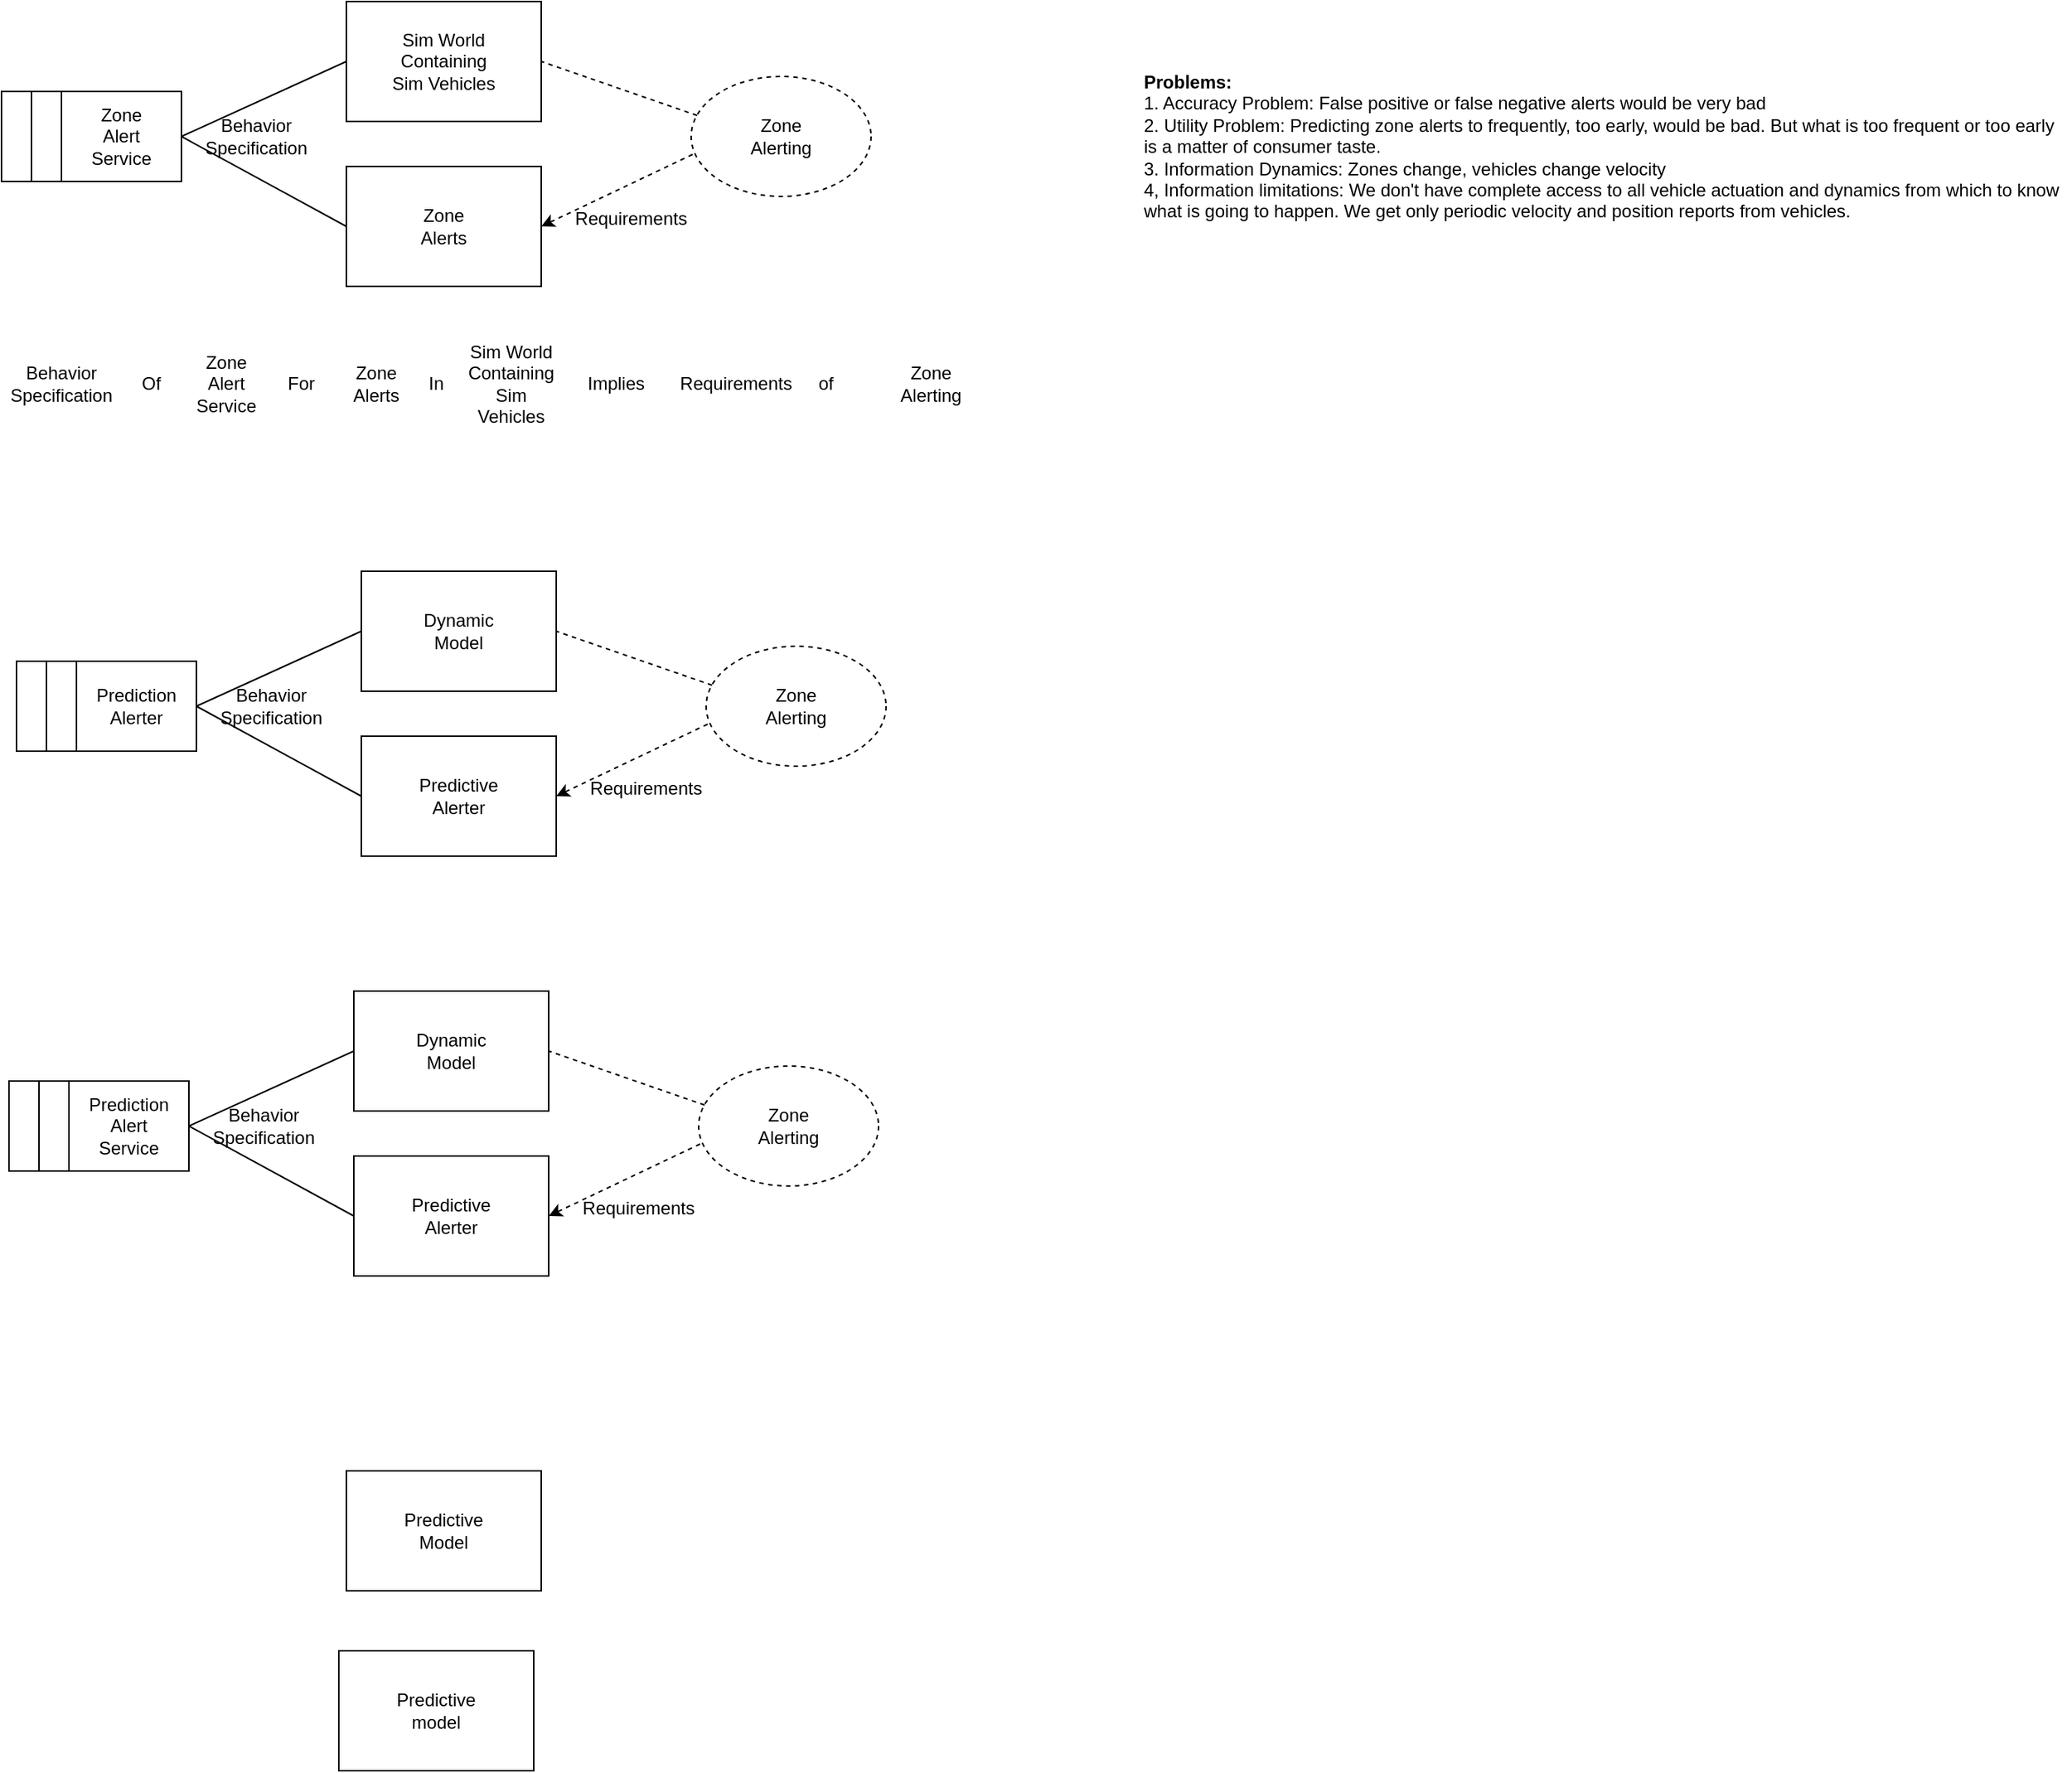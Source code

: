 <mxfile version="22.1.2" type="device">
  <diagram name="Page-1" id="aPRXKrDRDOp3xn6O6HWR">
    <mxGraphModel dx="1402" dy="1275" grid="1" gridSize="10" guides="1" tooltips="1" connect="1" arrows="1" fold="1" page="1" pageScale="1" pageWidth="600" pageHeight="900" math="0" shadow="0">
      <root>
        <mxCell id="0" />
        <mxCell id="1" parent="0" />
        <mxCell id="didD4X-IsoMtyqeyD2OK-7" style="rounded=0;orthogonalLoop=1;jettySize=auto;html=1;exitX=0;exitY=0.5;exitDx=0;exitDy=0;entryX=1;entryY=0.5;entryDx=0;entryDy=0;endArrow=none;endFill=0;" edge="1" parent="1" source="didD4X-IsoMtyqeyD2OK-1" target="didD4X-IsoMtyqeyD2OK-3">
          <mxGeometry relative="1" as="geometry" />
        </mxCell>
        <mxCell id="didD4X-IsoMtyqeyD2OK-1" value="Sim World&lt;br&gt;Containing&lt;br&gt;Sim Vehicles" style="rounded=0;whiteSpace=wrap;html=1;" vertex="1" parent="1">
          <mxGeometry x="240" y="50" width="130" height="80" as="geometry" />
        </mxCell>
        <mxCell id="didD4X-IsoMtyqeyD2OK-6" style="rounded=0;orthogonalLoop=1;jettySize=auto;html=1;exitX=0.008;exitY=0.65;exitDx=0;exitDy=0;entryX=1;entryY=0.5;entryDx=0;entryDy=0;dashed=1;exitPerimeter=0;" edge="1" parent="1" source="didD4X-IsoMtyqeyD2OK-2" target="didD4X-IsoMtyqeyD2OK-21">
          <mxGeometry relative="1" as="geometry" />
        </mxCell>
        <mxCell id="didD4X-IsoMtyqeyD2OK-2" value="Zone&lt;br&gt;Alerting" style="ellipse;whiteSpace=wrap;html=1;dashed=1;" vertex="1" parent="1">
          <mxGeometry x="470" y="100" width="120" height="80" as="geometry" />
        </mxCell>
        <mxCell id="didD4X-IsoMtyqeyD2OK-3" value="Zone&lt;br&gt;Alert&lt;br&gt;Service" style="rounded=0;whiteSpace=wrap;html=1;" vertex="1" parent="1">
          <mxGeometry x="50" y="110" width="80" height="60" as="geometry" />
        </mxCell>
        <mxCell id="didD4X-IsoMtyqeyD2OK-4" value="" style="rounded=0;whiteSpace=wrap;html=1;" vertex="1" parent="1">
          <mxGeometry x="30" y="110" width="20" height="60" as="geometry" />
        </mxCell>
        <mxCell id="didD4X-IsoMtyqeyD2OK-5" value="" style="rounded=0;whiteSpace=wrap;html=1;" vertex="1" parent="1">
          <mxGeometry x="10" y="110" width="20" height="60" as="geometry" />
        </mxCell>
        <mxCell id="didD4X-IsoMtyqeyD2OK-8" value="Requirements" style="text;html=1;strokeColor=none;fillColor=none;align=center;verticalAlign=middle;whiteSpace=wrap;rounded=0;" vertex="1" parent="1">
          <mxGeometry x="400" y="180" width="60" height="30" as="geometry" />
        </mxCell>
        <mxCell id="didD4X-IsoMtyqeyD2OK-9" value="Behavior&lt;br&gt;Specification" style="text;html=1;strokeColor=none;fillColor=none;align=center;verticalAlign=middle;whiteSpace=wrap;rounded=0;" vertex="1" parent="1">
          <mxGeometry x="150" y="125" width="60" height="30" as="geometry" />
        </mxCell>
        <mxCell id="didD4X-IsoMtyqeyD2OK-10" value="Behavior&lt;br&gt;Specification" style="text;html=1;strokeColor=none;fillColor=none;align=center;verticalAlign=middle;whiteSpace=wrap;rounded=0;" vertex="1" parent="1">
          <mxGeometry x="20" y="290" width="60" height="30" as="geometry" />
        </mxCell>
        <mxCell id="didD4X-IsoMtyqeyD2OK-11" value="Sim World&lt;br&gt;Containing Sim Vehicles" style="text;html=1;strokeColor=none;fillColor=none;align=center;verticalAlign=middle;whiteSpace=wrap;rounded=0;" vertex="1" parent="1">
          <mxGeometry x="320" y="290" width="60" height="30" as="geometry" />
        </mxCell>
        <mxCell id="didD4X-IsoMtyqeyD2OK-12" value="Implies" style="text;html=1;strokeColor=none;fillColor=none;align=center;verticalAlign=middle;whiteSpace=wrap;rounded=0;" vertex="1" parent="1">
          <mxGeometry x="390" y="290" width="60" height="30" as="geometry" />
        </mxCell>
        <mxCell id="didD4X-IsoMtyqeyD2OK-13" value="Requirements" style="text;html=1;strokeColor=none;fillColor=none;align=center;verticalAlign=middle;whiteSpace=wrap;rounded=0;" vertex="1" parent="1">
          <mxGeometry x="470" y="290" width="60" height="30" as="geometry" />
        </mxCell>
        <mxCell id="didD4X-IsoMtyqeyD2OK-14" value="In" style="text;html=1;strokeColor=none;fillColor=none;align=center;verticalAlign=middle;whiteSpace=wrap;rounded=0;" vertex="1" parent="1">
          <mxGeometry x="270" y="290" width="60" height="30" as="geometry" />
        </mxCell>
        <mxCell id="didD4X-IsoMtyqeyD2OK-15" value="of" style="text;html=1;strokeColor=none;fillColor=none;align=center;verticalAlign=middle;whiteSpace=wrap;rounded=0;" vertex="1" parent="1">
          <mxGeometry x="530" y="290" width="60" height="30" as="geometry" />
        </mxCell>
        <mxCell id="didD4X-IsoMtyqeyD2OK-16" value="Zone&lt;br&gt;Alerting" style="text;html=1;strokeColor=none;fillColor=none;align=center;verticalAlign=middle;whiteSpace=wrap;rounded=0;" vertex="1" parent="1">
          <mxGeometry x="600" y="290" width="60" height="30" as="geometry" />
        </mxCell>
        <mxCell id="didD4X-IsoMtyqeyD2OK-17" value="Of" style="text;html=1;strokeColor=none;fillColor=none;align=center;verticalAlign=middle;whiteSpace=wrap;rounded=0;" vertex="1" parent="1">
          <mxGeometry x="80" y="290" width="60" height="30" as="geometry" />
        </mxCell>
        <mxCell id="didD4X-IsoMtyqeyD2OK-18" value="Zone&lt;br&gt;Alert&lt;br&gt;Service" style="text;html=1;strokeColor=none;fillColor=none;align=center;verticalAlign=middle;whiteSpace=wrap;rounded=0;" vertex="1" parent="1">
          <mxGeometry x="130" y="290" width="60" height="30" as="geometry" />
        </mxCell>
        <mxCell id="didD4X-IsoMtyqeyD2OK-21" value="Zone&lt;br&gt;Alerts" style="rounded=0;whiteSpace=wrap;html=1;" vertex="1" parent="1">
          <mxGeometry x="240" y="160" width="130" height="80" as="geometry" />
        </mxCell>
        <mxCell id="didD4X-IsoMtyqeyD2OK-22" style="rounded=0;orthogonalLoop=1;jettySize=auto;html=1;exitX=0.033;exitY=0.325;exitDx=0;exitDy=0;dashed=1;endArrow=none;endFill=0;entryX=1;entryY=0.5;entryDx=0;entryDy=0;exitPerimeter=0;" edge="1" parent="1" source="didD4X-IsoMtyqeyD2OK-2" target="didD4X-IsoMtyqeyD2OK-1">
          <mxGeometry relative="1" as="geometry">
            <mxPoint x="481" y="112" as="sourcePoint" />
            <mxPoint x="380" y="210" as="targetPoint" />
          </mxGeometry>
        </mxCell>
        <mxCell id="didD4X-IsoMtyqeyD2OK-23" style="rounded=0;orthogonalLoop=1;jettySize=auto;html=1;exitX=0;exitY=0.5;exitDx=0;exitDy=0;entryX=1;entryY=0.5;entryDx=0;entryDy=0;endArrow=none;endFill=0;" edge="1" parent="1" source="didD4X-IsoMtyqeyD2OK-21" target="didD4X-IsoMtyqeyD2OK-3">
          <mxGeometry relative="1" as="geometry">
            <mxPoint x="250" y="100" as="sourcePoint" />
            <mxPoint x="140" y="100" as="targetPoint" />
          </mxGeometry>
        </mxCell>
        <mxCell id="didD4X-IsoMtyqeyD2OK-24" value="For" style="text;html=1;strokeColor=none;fillColor=none;align=center;verticalAlign=middle;whiteSpace=wrap;rounded=0;" vertex="1" parent="1">
          <mxGeometry x="180" y="290" width="60" height="30" as="geometry" />
        </mxCell>
        <mxCell id="didD4X-IsoMtyqeyD2OK-25" value="Zone&lt;br&gt;Alerts" style="text;html=1;strokeColor=none;fillColor=none;align=center;verticalAlign=middle;whiteSpace=wrap;rounded=0;" vertex="1" parent="1">
          <mxGeometry x="230" y="290" width="60" height="30" as="geometry" />
        </mxCell>
        <mxCell id="didD4X-IsoMtyqeyD2OK-26" value="&lt;b&gt;Problems:&lt;/b&gt;&lt;br&gt;1. Accuracy Problem: False positive or false negative alerts would be very bad&lt;br&gt;2. Utility Problem: Predicting zone alerts to frequently, too early, would be bad. But what is too frequent or too early is a matter of consumer taste.&lt;br&gt;3. Information Dynamics: Zones change, vehicles change velocity&lt;br&gt;4, Information limitations: We don&#39;t have complete access to all vehicle actuation and dynamics from which to know what is going to happen. We get only periodic velocity and position reports from vehicles.&lt;br&gt;" style="text;html=1;strokeColor=none;fillColor=none;align=left;verticalAlign=top;whiteSpace=wrap;rounded=0;" vertex="1" parent="1">
          <mxGeometry x="770" y="90" width="620" height="140" as="geometry" />
        </mxCell>
        <mxCell id="didD4X-IsoMtyqeyD2OK-27" style="rounded=0;orthogonalLoop=1;jettySize=auto;html=1;exitX=0;exitY=0.5;exitDx=0;exitDy=0;entryX=1;entryY=0.5;entryDx=0;entryDy=0;endArrow=none;endFill=0;" edge="1" parent="1" source="didD4X-IsoMtyqeyD2OK-28" target="didD4X-IsoMtyqeyD2OK-31">
          <mxGeometry relative="1" as="geometry" />
        </mxCell>
        <mxCell id="didD4X-IsoMtyqeyD2OK-28" value="Dynamic&lt;br&gt;Model" style="rounded=0;whiteSpace=wrap;html=1;" vertex="1" parent="1">
          <mxGeometry x="250" y="430" width="130" height="80" as="geometry" />
        </mxCell>
        <mxCell id="didD4X-IsoMtyqeyD2OK-29" style="rounded=0;orthogonalLoop=1;jettySize=auto;html=1;exitX=0.008;exitY=0.65;exitDx=0;exitDy=0;entryX=1;entryY=0.5;entryDx=0;entryDy=0;dashed=1;exitPerimeter=0;" edge="1" parent="1" source="didD4X-IsoMtyqeyD2OK-30" target="didD4X-IsoMtyqeyD2OK-36">
          <mxGeometry relative="1" as="geometry" />
        </mxCell>
        <mxCell id="didD4X-IsoMtyqeyD2OK-30" value="Zone&lt;br&gt;Alerting" style="ellipse;whiteSpace=wrap;html=1;dashed=1;" vertex="1" parent="1">
          <mxGeometry x="480" y="480" width="120" height="80" as="geometry" />
        </mxCell>
        <mxCell id="didD4X-IsoMtyqeyD2OK-31" value="Prediction&lt;br&gt;Alerter" style="rounded=0;whiteSpace=wrap;html=1;" vertex="1" parent="1">
          <mxGeometry x="60" y="490" width="80" height="60" as="geometry" />
        </mxCell>
        <mxCell id="didD4X-IsoMtyqeyD2OK-32" value="" style="rounded=0;whiteSpace=wrap;html=1;" vertex="1" parent="1">
          <mxGeometry x="40" y="490" width="20" height="60" as="geometry" />
        </mxCell>
        <mxCell id="didD4X-IsoMtyqeyD2OK-33" value="" style="rounded=0;whiteSpace=wrap;html=1;" vertex="1" parent="1">
          <mxGeometry x="20" y="490" width="20" height="60" as="geometry" />
        </mxCell>
        <mxCell id="didD4X-IsoMtyqeyD2OK-34" value="Requirements" style="text;html=1;strokeColor=none;fillColor=none;align=center;verticalAlign=middle;whiteSpace=wrap;rounded=0;" vertex="1" parent="1">
          <mxGeometry x="410" y="560" width="60" height="30" as="geometry" />
        </mxCell>
        <mxCell id="didD4X-IsoMtyqeyD2OK-35" value="Behavior&lt;br&gt;Specification" style="text;html=1;strokeColor=none;fillColor=none;align=center;verticalAlign=middle;whiteSpace=wrap;rounded=0;" vertex="1" parent="1">
          <mxGeometry x="160" y="505" width="60" height="30" as="geometry" />
        </mxCell>
        <mxCell id="didD4X-IsoMtyqeyD2OK-36" value="Predictive&lt;br&gt;Alerter" style="rounded=0;whiteSpace=wrap;html=1;" vertex="1" parent="1">
          <mxGeometry x="250" y="540" width="130" height="80" as="geometry" />
        </mxCell>
        <mxCell id="didD4X-IsoMtyqeyD2OK-37" style="rounded=0;orthogonalLoop=1;jettySize=auto;html=1;exitX=0.033;exitY=0.325;exitDx=0;exitDy=0;dashed=1;endArrow=none;endFill=0;entryX=1;entryY=0.5;entryDx=0;entryDy=0;exitPerimeter=0;" edge="1" parent="1" source="didD4X-IsoMtyqeyD2OK-30" target="didD4X-IsoMtyqeyD2OK-28">
          <mxGeometry relative="1" as="geometry">
            <mxPoint x="491" y="492" as="sourcePoint" />
            <mxPoint x="390" y="590" as="targetPoint" />
          </mxGeometry>
        </mxCell>
        <mxCell id="didD4X-IsoMtyqeyD2OK-38" style="rounded=0;orthogonalLoop=1;jettySize=auto;html=1;exitX=0;exitY=0.5;exitDx=0;exitDy=0;entryX=1;entryY=0.5;entryDx=0;entryDy=0;endArrow=none;endFill=0;" edge="1" parent="1" source="didD4X-IsoMtyqeyD2OK-36" target="didD4X-IsoMtyqeyD2OK-31">
          <mxGeometry relative="1" as="geometry">
            <mxPoint x="260" y="480" as="sourcePoint" />
            <mxPoint x="150" y="480" as="targetPoint" />
          </mxGeometry>
        </mxCell>
        <mxCell id="didD4X-IsoMtyqeyD2OK-41" style="rounded=0;orthogonalLoop=1;jettySize=auto;html=1;exitX=0;exitY=0.5;exitDx=0;exitDy=0;entryX=1;entryY=0.5;entryDx=0;entryDy=0;endArrow=none;endFill=0;" edge="1" parent="1" source="didD4X-IsoMtyqeyD2OK-42" target="didD4X-IsoMtyqeyD2OK-45">
          <mxGeometry relative="1" as="geometry" />
        </mxCell>
        <mxCell id="didD4X-IsoMtyqeyD2OK-42" value="Dynamic&lt;br&gt;Model" style="rounded=0;whiteSpace=wrap;html=1;" vertex="1" parent="1">
          <mxGeometry x="245" y="710" width="130" height="80" as="geometry" />
        </mxCell>
        <mxCell id="didD4X-IsoMtyqeyD2OK-43" style="rounded=0;orthogonalLoop=1;jettySize=auto;html=1;exitX=0.008;exitY=0.65;exitDx=0;exitDy=0;entryX=1;entryY=0.5;entryDx=0;entryDy=0;dashed=1;exitPerimeter=0;" edge="1" parent="1" source="didD4X-IsoMtyqeyD2OK-44" target="didD4X-IsoMtyqeyD2OK-50">
          <mxGeometry relative="1" as="geometry" />
        </mxCell>
        <mxCell id="didD4X-IsoMtyqeyD2OK-44" value="Zone&lt;br&gt;Alerting" style="ellipse;whiteSpace=wrap;html=1;dashed=1;" vertex="1" parent="1">
          <mxGeometry x="475" y="760" width="120" height="80" as="geometry" />
        </mxCell>
        <mxCell id="didD4X-IsoMtyqeyD2OK-45" value="Prediction&lt;br&gt;Alert&lt;br&gt;Service" style="rounded=0;whiteSpace=wrap;html=1;" vertex="1" parent="1">
          <mxGeometry x="55" y="770" width="80" height="60" as="geometry" />
        </mxCell>
        <mxCell id="didD4X-IsoMtyqeyD2OK-46" value="" style="rounded=0;whiteSpace=wrap;html=1;" vertex="1" parent="1">
          <mxGeometry x="35" y="770" width="20" height="60" as="geometry" />
        </mxCell>
        <mxCell id="didD4X-IsoMtyqeyD2OK-47" value="" style="rounded=0;whiteSpace=wrap;html=1;" vertex="1" parent="1">
          <mxGeometry x="15" y="770" width="20" height="60" as="geometry" />
        </mxCell>
        <mxCell id="didD4X-IsoMtyqeyD2OK-48" value="Requirements" style="text;html=1;strokeColor=none;fillColor=none;align=center;verticalAlign=middle;whiteSpace=wrap;rounded=0;" vertex="1" parent="1">
          <mxGeometry x="405" y="840" width="60" height="30" as="geometry" />
        </mxCell>
        <mxCell id="didD4X-IsoMtyqeyD2OK-49" value="Behavior&lt;br&gt;Specification" style="text;html=1;strokeColor=none;fillColor=none;align=center;verticalAlign=middle;whiteSpace=wrap;rounded=0;" vertex="1" parent="1">
          <mxGeometry x="155" y="785" width="60" height="30" as="geometry" />
        </mxCell>
        <mxCell id="didD4X-IsoMtyqeyD2OK-50" value="Predictive&lt;br&gt;Alerter" style="rounded=0;whiteSpace=wrap;html=1;" vertex="1" parent="1">
          <mxGeometry x="245" y="820" width="130" height="80" as="geometry" />
        </mxCell>
        <mxCell id="didD4X-IsoMtyqeyD2OK-51" style="rounded=0;orthogonalLoop=1;jettySize=auto;html=1;exitX=0.033;exitY=0.325;exitDx=0;exitDy=0;dashed=1;endArrow=none;endFill=0;entryX=1;entryY=0.5;entryDx=0;entryDy=0;exitPerimeter=0;" edge="1" parent="1" source="didD4X-IsoMtyqeyD2OK-44" target="didD4X-IsoMtyqeyD2OK-42">
          <mxGeometry relative="1" as="geometry">
            <mxPoint x="486" y="772" as="sourcePoint" />
            <mxPoint x="385" y="870" as="targetPoint" />
          </mxGeometry>
        </mxCell>
        <mxCell id="didD4X-IsoMtyqeyD2OK-52" style="rounded=0;orthogonalLoop=1;jettySize=auto;html=1;exitX=0;exitY=0.5;exitDx=0;exitDy=0;entryX=1;entryY=0.5;entryDx=0;entryDy=0;endArrow=none;endFill=0;" edge="1" parent="1" source="didD4X-IsoMtyqeyD2OK-50" target="didD4X-IsoMtyqeyD2OK-45">
          <mxGeometry relative="1" as="geometry">
            <mxPoint x="255" y="760" as="sourcePoint" />
            <mxPoint x="145" y="760" as="targetPoint" />
          </mxGeometry>
        </mxCell>
        <mxCell id="didD4X-IsoMtyqeyD2OK-53" value="Predictive&lt;br&gt;Model" style="rounded=0;whiteSpace=wrap;html=1;" vertex="1" parent="1">
          <mxGeometry x="240" y="1030" width="130" height="80" as="geometry" />
        </mxCell>
        <mxCell id="didD4X-IsoMtyqeyD2OK-54" value="Predictive&lt;br&gt;model" style="rounded=0;whiteSpace=wrap;html=1;" vertex="1" parent="1">
          <mxGeometry x="235" y="1150" width="130" height="80" as="geometry" />
        </mxCell>
      </root>
    </mxGraphModel>
  </diagram>
</mxfile>
